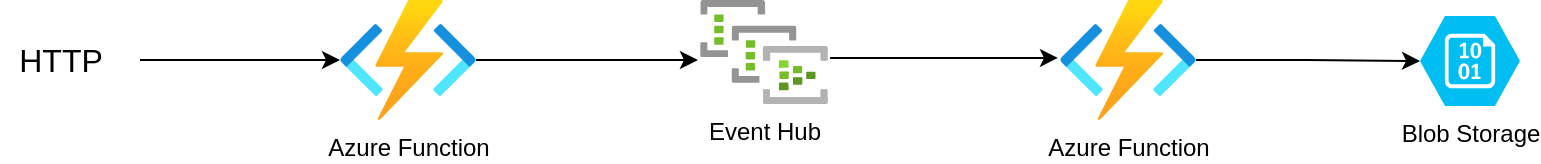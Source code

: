 <mxfile version="14.8.3" type="device"><diagram id="i8UL8m2OUccfw7atx4KI" name="Page-1"><mxGraphModel dx="1422" dy="914" grid="1" gridSize="10" guides="1" tooltips="1" connect="1" arrows="1" fold="1" page="1" pageScale="1" pageWidth="850" pageHeight="1100" math="0" shadow="0"><root><mxCell id="0"/><mxCell id="1" parent="0"/><mxCell id="Yu5iNB6mT9QyUaExOygz-5" style="edgeStyle=orthogonalEdgeStyle;rounded=0;orthogonalLoop=1;jettySize=auto;html=1;entryX=-0.016;entryY=0.577;entryDx=0;entryDy=0;entryPerimeter=0;" edge="1" parent="1" source="Yu5iNB6mT9QyUaExOygz-1" target="Yu5iNB6mT9QyUaExOygz-2"><mxGeometry relative="1" as="geometry"/></mxCell><mxCell id="Yu5iNB6mT9QyUaExOygz-8" style="edgeStyle=orthogonalEdgeStyle;rounded=0;orthogonalLoop=1;jettySize=auto;html=1;startArrow=classic;startFill=1;endArrow=none;endFill=0;" edge="1" parent="1" source="Yu5iNB6mT9QyUaExOygz-1"><mxGeometry relative="1" as="geometry"><mxPoint x="115" y="110" as="targetPoint"/></mxGeometry></mxCell><mxCell id="Yu5iNB6mT9QyUaExOygz-1" value="Azure Function" style="aspect=fixed;html=1;points=[];align=center;image;fontSize=12;image=img/lib/azure2/compute/Function_Apps.svg;" vertex="1" parent="1"><mxGeometry x="215" y="80" width="68" height="60" as="geometry"/></mxCell><mxCell id="Yu5iNB6mT9QyUaExOygz-6" style="edgeStyle=orthogonalEdgeStyle;rounded=0;orthogonalLoop=1;jettySize=auto;html=1;entryX=-0.015;entryY=0.433;entryDx=0;entryDy=0;entryPerimeter=0;exitX=1.016;exitY=0.5;exitDx=0;exitDy=0;exitPerimeter=0;" edge="1" parent="1"><mxGeometry relative="1" as="geometry"><mxPoint x="460.024" y="109" as="sourcePoint"/><mxPoint x="573.98" y="108.98" as="targetPoint"/></mxGeometry></mxCell><mxCell id="Yu5iNB6mT9QyUaExOygz-2" value="Event Hub" style="aspect=fixed;html=1;points=[];align=center;image;fontSize=12;image=img/lib/azure2/analytics/Event_Hub_Clusters.svg;" vertex="1" parent="1"><mxGeometry x="395" y="80" width="64" height="52" as="geometry"/></mxCell><mxCell id="Yu5iNB6mT9QyUaExOygz-7" style="edgeStyle=orthogonalEdgeStyle;rounded=0;orthogonalLoop=1;jettySize=auto;html=1;entryX=0;entryY=0.5;entryDx=0;entryDy=0;entryPerimeter=0;" edge="1" parent="1" source="Yu5iNB6mT9QyUaExOygz-3" target="Yu5iNB6mT9QyUaExOygz-4"><mxGeometry relative="1" as="geometry"/></mxCell><mxCell id="Yu5iNB6mT9QyUaExOygz-3" value="Azure Function" style="aspect=fixed;html=1;points=[];align=center;image;fontSize=12;image=img/lib/azure2/compute/Function_Apps.svg;" vertex="1" parent="1"><mxGeometry x="575" y="80" width="68" height="60" as="geometry"/></mxCell><mxCell id="Yu5iNB6mT9QyUaExOygz-4" value="Blob Storage" style="verticalLabelPosition=bottom;html=1;verticalAlign=top;align=center;strokeColor=none;fillColor=#00BEF2;shape=mxgraph.azure.storage_blob;" vertex="1" parent="1"><mxGeometry x="755" y="88" width="50" height="45" as="geometry"/></mxCell><mxCell id="Yu5iNB6mT9QyUaExOygz-9" value="&lt;font style=&quot;font-size: 16px&quot;&gt;HTTP&lt;/font&gt;" style="text;html=1;align=center;verticalAlign=middle;resizable=0;points=[];autosize=1;strokeColor=none;" vertex="1" parent="1"><mxGeometry x="45" y="100" width="60" height="20" as="geometry"/></mxCell></root></mxGraphModel></diagram></mxfile>